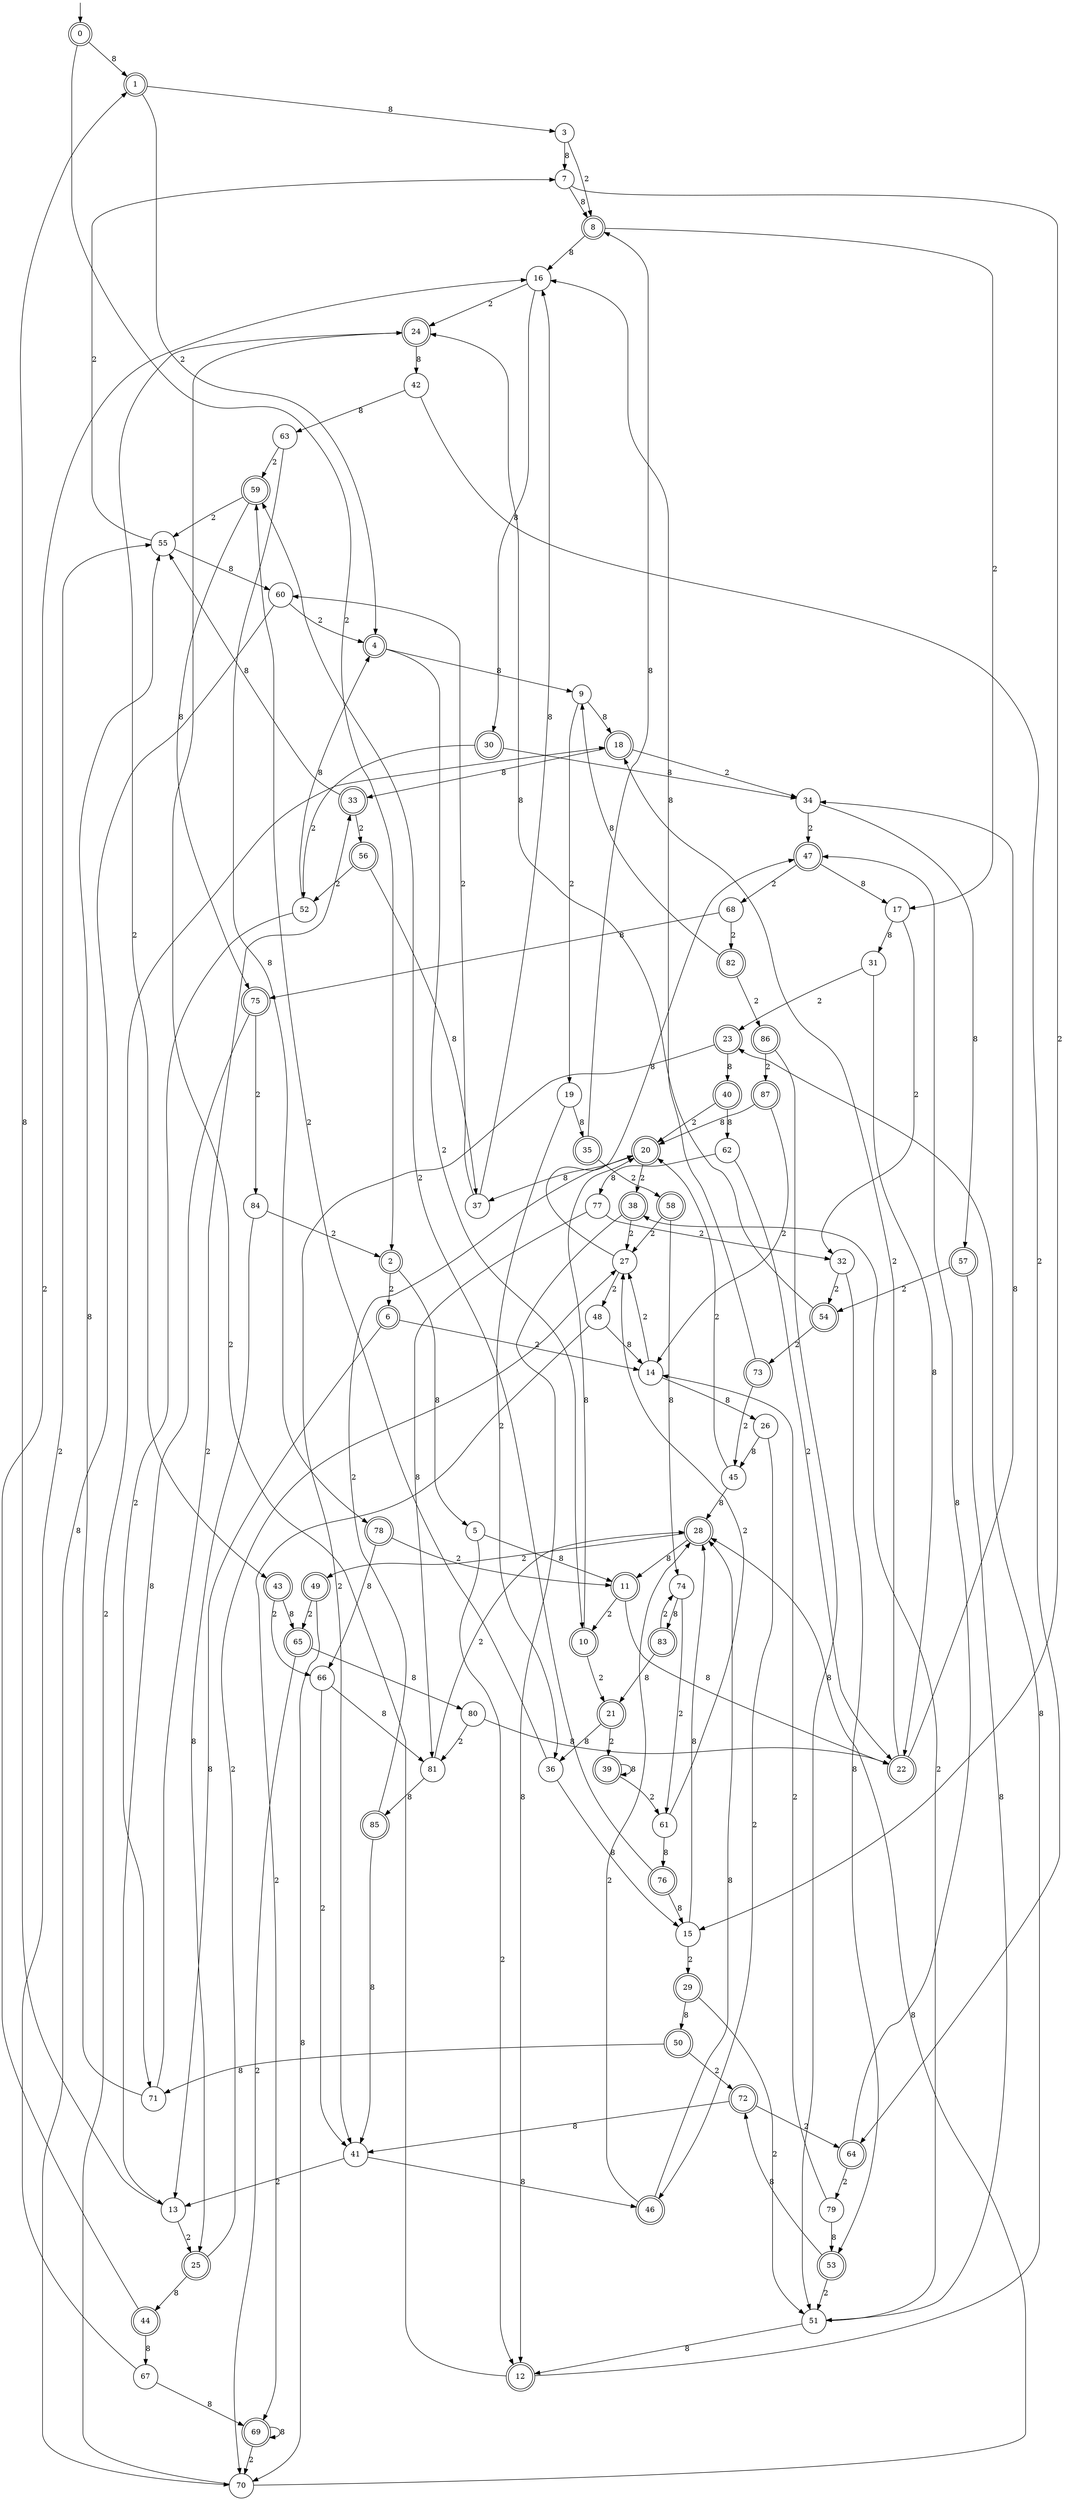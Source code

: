 digraph g {

	s0 [shape="doublecircle" label="0"];
	s1 [shape="doublecircle" label="1"];
	s2 [shape="doublecircle" label="2"];
	s3 [shape="circle" label="3"];
	s4 [shape="doublecircle" label="4"];
	s5 [shape="circle" label="5"];
	s6 [shape="doublecircle" label="6"];
	s7 [shape="circle" label="7"];
	s8 [shape="doublecircle" label="8"];
	s9 [shape="circle" label="9"];
	s10 [shape="doublecircle" label="10"];
	s11 [shape="doublecircle" label="11"];
	s12 [shape="doublecircle" label="12"];
	s13 [shape="circle" label="13"];
	s14 [shape="circle" label="14"];
	s15 [shape="circle" label="15"];
	s16 [shape="circle" label="16"];
	s17 [shape="circle" label="17"];
	s18 [shape="doublecircle" label="18"];
	s19 [shape="circle" label="19"];
	s20 [shape="doublecircle" label="20"];
	s21 [shape="doublecircle" label="21"];
	s22 [shape="doublecircle" label="22"];
	s23 [shape="doublecircle" label="23"];
	s24 [shape="doublecircle" label="24"];
	s25 [shape="doublecircle" label="25"];
	s26 [shape="circle" label="26"];
	s27 [shape="circle" label="27"];
	s28 [shape="doublecircle" label="28"];
	s29 [shape="doublecircle" label="29"];
	s30 [shape="doublecircle" label="30"];
	s31 [shape="circle" label="31"];
	s32 [shape="circle" label="32"];
	s33 [shape="doublecircle" label="33"];
	s34 [shape="circle" label="34"];
	s35 [shape="doublecircle" label="35"];
	s36 [shape="circle" label="36"];
	s37 [shape="circle" label="37"];
	s38 [shape="doublecircle" label="38"];
	s39 [shape="doublecircle" label="39"];
	s40 [shape="doublecircle" label="40"];
	s41 [shape="circle" label="41"];
	s42 [shape="circle" label="42"];
	s43 [shape="doublecircle" label="43"];
	s44 [shape="doublecircle" label="44"];
	s45 [shape="circle" label="45"];
	s46 [shape="doublecircle" label="46"];
	s47 [shape="doublecircle" label="47"];
	s48 [shape="circle" label="48"];
	s49 [shape="doublecircle" label="49"];
	s50 [shape="doublecircle" label="50"];
	s51 [shape="circle" label="51"];
	s52 [shape="circle" label="52"];
	s53 [shape="doublecircle" label="53"];
	s54 [shape="doublecircle" label="54"];
	s55 [shape="circle" label="55"];
	s56 [shape="doublecircle" label="56"];
	s57 [shape="doublecircle" label="57"];
	s58 [shape="doublecircle" label="58"];
	s59 [shape="doublecircle" label="59"];
	s60 [shape="circle" label="60"];
	s61 [shape="circle" label="61"];
	s62 [shape="circle" label="62"];
	s63 [shape="circle" label="63"];
	s64 [shape="doublecircle" label="64"];
	s65 [shape="doublecircle" label="65"];
	s66 [shape="circle" label="66"];
	s67 [shape="circle" label="67"];
	s68 [shape="circle" label="68"];
	s69 [shape="doublecircle" label="69"];
	s70 [shape="circle" label="70"];
	s71 [shape="circle" label="71"];
	s72 [shape="doublecircle" label="72"];
	s73 [shape="doublecircle" label="73"];
	s74 [shape="circle" label="74"];
	s75 [shape="doublecircle" label="75"];
	s76 [shape="doublecircle" label="76"];
	s77 [shape="circle" label="77"];
	s78 [shape="doublecircle" label="78"];
	s79 [shape="circle" label="79"];
	s80 [shape="circle" label="80"];
	s81 [shape="circle" label="81"];
	s82 [shape="doublecircle" label="82"];
	s83 [shape="doublecircle" label="83"];
	s84 [shape="circle" label="84"];
	s85 [shape="doublecircle" label="85"];
	s86 [shape="doublecircle" label="86"];
	s87 [shape="doublecircle" label="87"];
	s0 -> s1 [label="8"];
	s0 -> s2 [label="2"];
	s1 -> s3 [label="8"];
	s1 -> s4 [label="2"];
	s2 -> s5 [label="8"];
	s2 -> s6 [label="2"];
	s3 -> s7 [label="8"];
	s3 -> s8 [label="2"];
	s4 -> s9 [label="8"];
	s4 -> s10 [label="2"];
	s5 -> s11 [label="8"];
	s5 -> s12 [label="2"];
	s6 -> s13 [label="8"];
	s6 -> s14 [label="2"];
	s7 -> s8 [label="8"];
	s7 -> s15 [label="2"];
	s8 -> s16 [label="8"];
	s8 -> s17 [label="2"];
	s9 -> s18 [label="8"];
	s9 -> s19 [label="2"];
	s10 -> s20 [label="8"];
	s10 -> s21 [label="2"];
	s11 -> s22 [label="8"];
	s11 -> s10 [label="2"];
	s12 -> s23 [label="8"];
	s12 -> s24 [label="2"];
	s13 -> s1 [label="8"];
	s13 -> s25 [label="2"];
	s14 -> s26 [label="8"];
	s14 -> s27 [label="2"];
	s15 -> s28 [label="8"];
	s15 -> s29 [label="2"];
	s16 -> s30 [label="8"];
	s16 -> s24 [label="2"];
	s17 -> s31 [label="8"];
	s17 -> s32 [label="2"];
	s18 -> s33 [label="8"];
	s18 -> s34 [label="2"];
	s19 -> s35 [label="8"];
	s19 -> s36 [label="2"];
	s20 -> s37 [label="8"];
	s20 -> s38 [label="2"];
	s21 -> s36 [label="8"];
	s21 -> s39 [label="2"];
	s22 -> s34 [label="8"];
	s22 -> s18 [label="2"];
	s23 -> s40 [label="8"];
	s23 -> s41 [label="2"];
	s24 -> s42 [label="8"];
	s24 -> s43 [label="2"];
	s25 -> s44 [label="8"];
	s25 -> s27 [label="2"];
	s26 -> s45 [label="8"];
	s26 -> s46 [label="2"];
	s27 -> s47 [label="8"];
	s27 -> s48 [label="2"];
	s28 -> s11 [label="8"];
	s28 -> s49 [label="2"];
	s29 -> s50 [label="8"];
	s29 -> s51 [label="2"];
	s30 -> s34 [label="8"];
	s30 -> s52 [label="2"];
	s31 -> s22 [label="8"];
	s31 -> s23 [label="2"];
	s32 -> s53 [label="8"];
	s32 -> s54 [label="2"];
	s33 -> s55 [label="8"];
	s33 -> s56 [label="2"];
	s34 -> s57 [label="8"];
	s34 -> s47 [label="2"];
	s35 -> s8 [label="8"];
	s35 -> s58 [label="2"];
	s36 -> s15 [label="8"];
	s36 -> s59 [label="2"];
	s37 -> s16 [label="8"];
	s37 -> s60 [label="2"];
	s38 -> s12 [label="8"];
	s38 -> s27 [label="2"];
	s39 -> s39 [label="8"];
	s39 -> s61 [label="2"];
	s40 -> s62 [label="8"];
	s40 -> s20 [label="2"];
	s41 -> s46 [label="8"];
	s41 -> s13 [label="2"];
	s42 -> s63 [label="8"];
	s42 -> s64 [label="2"];
	s43 -> s65 [label="8"];
	s43 -> s66 [label="2"];
	s44 -> s67 [label="8"];
	s44 -> s16 [label="2"];
	s45 -> s28 [label="8"];
	s45 -> s20 [label="2"];
	s46 -> s28 [label="8"];
	s46 -> s28 [label="2"];
	s47 -> s17 [label="8"];
	s47 -> s68 [label="2"];
	s48 -> s14 [label="8"];
	s48 -> s69 [label="2"];
	s49 -> s70 [label="8"];
	s49 -> s65 [label="2"];
	s50 -> s71 [label="8"];
	s50 -> s72 [label="2"];
	s51 -> s12 [label="8"];
	s51 -> s38 [label="2"];
	s52 -> s4 [label="8"];
	s52 -> s71 [label="2"];
	s53 -> s72 [label="8"];
	s53 -> s51 [label="2"];
	s54 -> s24 [label="8"];
	s54 -> s73 [label="2"];
	s55 -> s60 [label="8"];
	s55 -> s7 [label="2"];
	s56 -> s37 [label="8"];
	s56 -> s52 [label="2"];
	s57 -> s51 [label="8"];
	s57 -> s54 [label="2"];
	s58 -> s74 [label="8"];
	s58 -> s27 [label="2"];
	s59 -> s75 [label="8"];
	s59 -> s55 [label="2"];
	s60 -> s70 [label="8"];
	s60 -> s4 [label="2"];
	s61 -> s76 [label="8"];
	s61 -> s27 [label="2"];
	s62 -> s77 [label="8"];
	s62 -> s22 [label="2"];
	s63 -> s78 [label="8"];
	s63 -> s59 [label="2"];
	s64 -> s47 [label="8"];
	s64 -> s79 [label="2"];
	s65 -> s80 [label="8"];
	s65 -> s70 [label="2"];
	s66 -> s81 [label="8"];
	s66 -> s41 [label="2"];
	s67 -> s69 [label="8"];
	s67 -> s55 [label="2"];
	s68 -> s75 [label="8"];
	s68 -> s82 [label="2"];
	s69 -> s69 [label="8"];
	s69 -> s70 [label="2"];
	s70 -> s28 [label="8"];
	s70 -> s18 [label="2"];
	s71 -> s55 [label="8"];
	s71 -> s33 [label="2"];
	s72 -> s41 [label="8"];
	s72 -> s64 [label="2"];
	s73 -> s16 [label="8"];
	s73 -> s45 [label="2"];
	s74 -> s83 [label="8"];
	s74 -> s61 [label="2"];
	s75 -> s13 [label="8"];
	s75 -> s84 [label="2"];
	s76 -> s15 [label="8"];
	s76 -> s59 [label="2"];
	s77 -> s81 [label="8"];
	s77 -> s32 [label="2"];
	s78 -> s66 [label="8"];
	s78 -> s11 [label="2"];
	s79 -> s53 [label="8"];
	s79 -> s14 [label="2"];
	s80 -> s22 [label="8"];
	s80 -> s81 [label="2"];
	s81 -> s85 [label="8"];
	s81 -> s28 [label="2"];
	s82 -> s9 [label="8"];
	s82 -> s86 [label="2"];
	s83 -> s21 [label="8"];
	s83 -> s74 [label="2"];
	s84 -> s25 [label="8"];
	s84 -> s2 [label="2"];
	s85 -> s41 [label="8"];
	s85 -> s20 [label="2"];
	s86 -> s51 [label="8"];
	s86 -> s87 [label="2"];
	s87 -> s20 [label="8"];
	s87 -> s14 [label="2"];

__start0 [label="" shape="none" width="0" height="0"];
__start0 -> s0;

}
